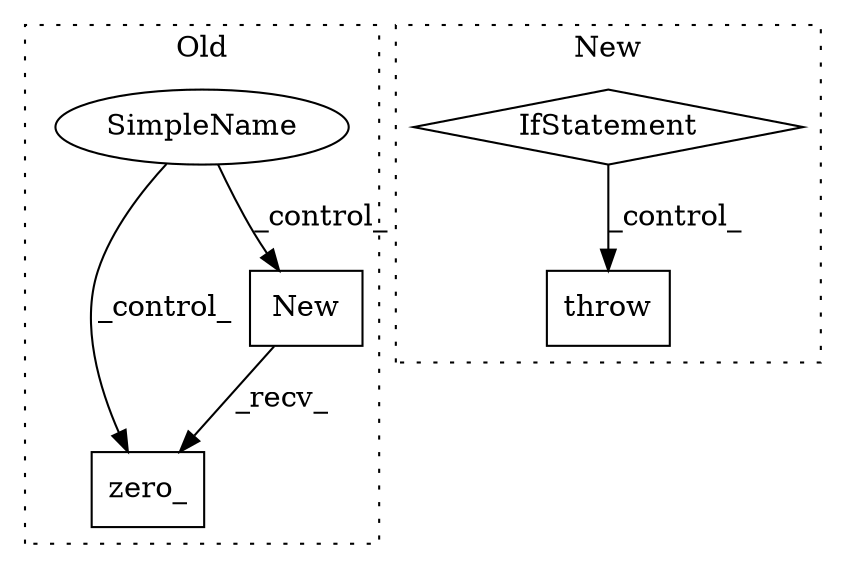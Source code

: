 digraph G {
subgraph cluster0 {
1 [label="zero_" a="32" s="3898" l="7" shape="box"];
3 [label="New" a="32" s="3881,3896" l="4,1" shape="box"];
5 [label="SimpleName" a="42" s="" l="" shape="ellipse"];
label = "Old";
style="dotted";
}
subgraph cluster1 {
2 [label="throw" a="53" s="3942" l="6" shape="box"];
4 [label="IfStatement" a="25" s="3884,3932" l="4,2" shape="diamond"];
label = "New";
style="dotted";
}
3 -> 1 [label="_recv_"];
4 -> 2 [label="_control_"];
5 -> 3 [label="_control_"];
5 -> 1 [label="_control_"];
}